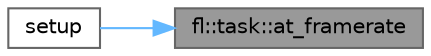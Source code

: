 digraph "fl::task::at_framerate"
{
 // INTERACTIVE_SVG=YES
 // LATEX_PDF_SIZE
  bgcolor="transparent";
  edge [fontname=Helvetica,fontsize=10,labelfontname=Helvetica,labelfontsize=10];
  node [fontname=Helvetica,fontsize=10,shape=box,height=0.2,width=0.4];
  rankdir="RL";
  Node1 [id="Node000001",label="fl::task::at_framerate",height=0.2,width=0.4,color="gray40", fillcolor="grey60", style="filled", fontcolor="black",tooltip=" "];
  Node1 -> Node2 [id="edge1_Node000001_Node000002",dir="back",color="steelblue1",style="solid",tooltip=" "];
  Node2 [id="Node000002",label="setup",height=0.2,width=0.4,color="grey40", fillcolor="white", style="filled",URL="$d5/d1b/examples_2_async_2async_8h_a4fc01d736fe50cf5b977f755b675f11d.html#a4fc01d736fe50cf5b977f755b675f11d",tooltip=" "];
}
